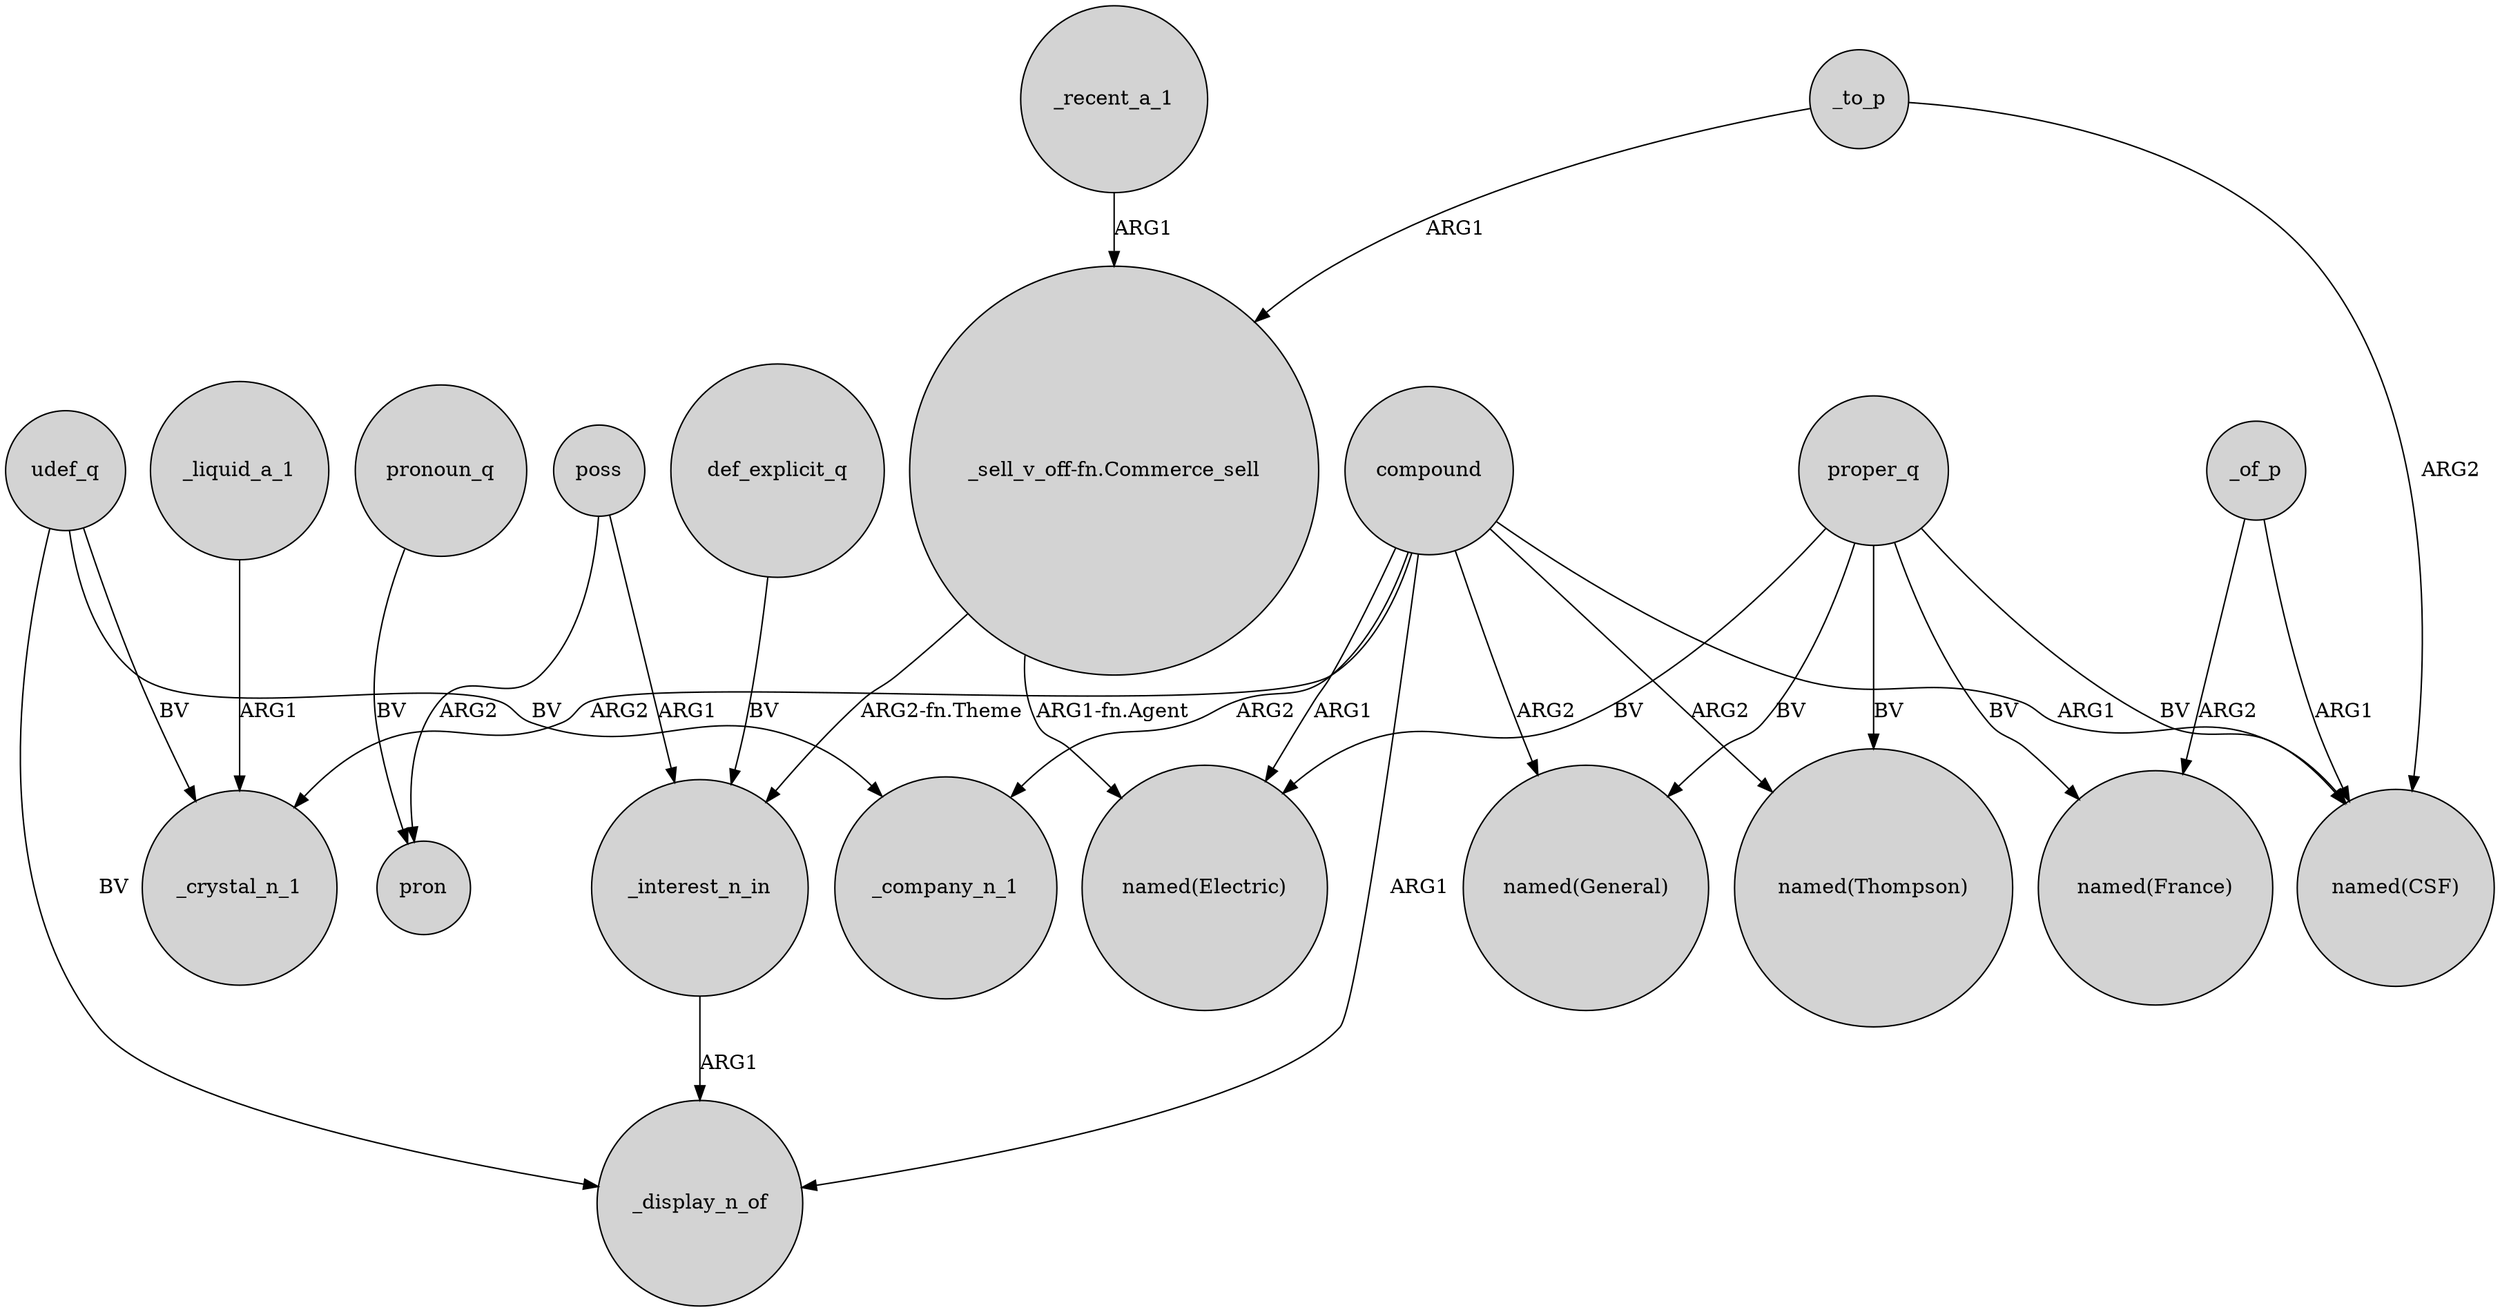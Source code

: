 digraph {
	node [shape=circle style=filled]
	udef_q -> _crystal_n_1 [label=BV]
	udef_q -> _company_n_1 [label=BV]
	poss -> pron [label=ARG2]
	def_explicit_q -> _interest_n_in [label=BV]
	_interest_n_in -> _display_n_of [label=ARG1]
	proper_q -> "named(Thompson)" [label=BV]
	compound -> _company_n_1 [label=ARG2]
	proper_q -> "named(General)" [label=BV]
	proper_q -> "named(France)" [label=BV]
	compound -> "named(Thompson)" [label=ARG2]
	"_sell_v_off-fn.Commerce_sell" -> _interest_n_in [label="ARG2-fn.Theme"]
	compound -> "named(Electric)" [label=ARG1]
	udef_q -> _display_n_of [label=BV]
	compound -> "named(General)" [label=ARG2]
	_to_p -> "_sell_v_off-fn.Commerce_sell" [label=ARG1]
	_of_p -> "named(France)" [label=ARG2]
	_of_p -> "named(CSF)" [label=ARG1]
	pronoun_q -> pron [label=BV]
	compound -> _display_n_of [label=ARG1]
	_liquid_a_1 -> _crystal_n_1 [label=ARG1]
	proper_q -> "named(Electric)" [label=BV]
	proper_q -> "named(CSF)" [label=BV]
	compound -> "named(CSF)" [label=ARG1]
	"_sell_v_off-fn.Commerce_sell" -> "named(Electric)" [label="ARG1-fn.Agent"]
	_to_p -> "named(CSF)" [label=ARG2]
	poss -> _interest_n_in [label=ARG1]
	_recent_a_1 -> "_sell_v_off-fn.Commerce_sell" [label=ARG1]
	compound -> _crystal_n_1 [label=ARG2]
}
